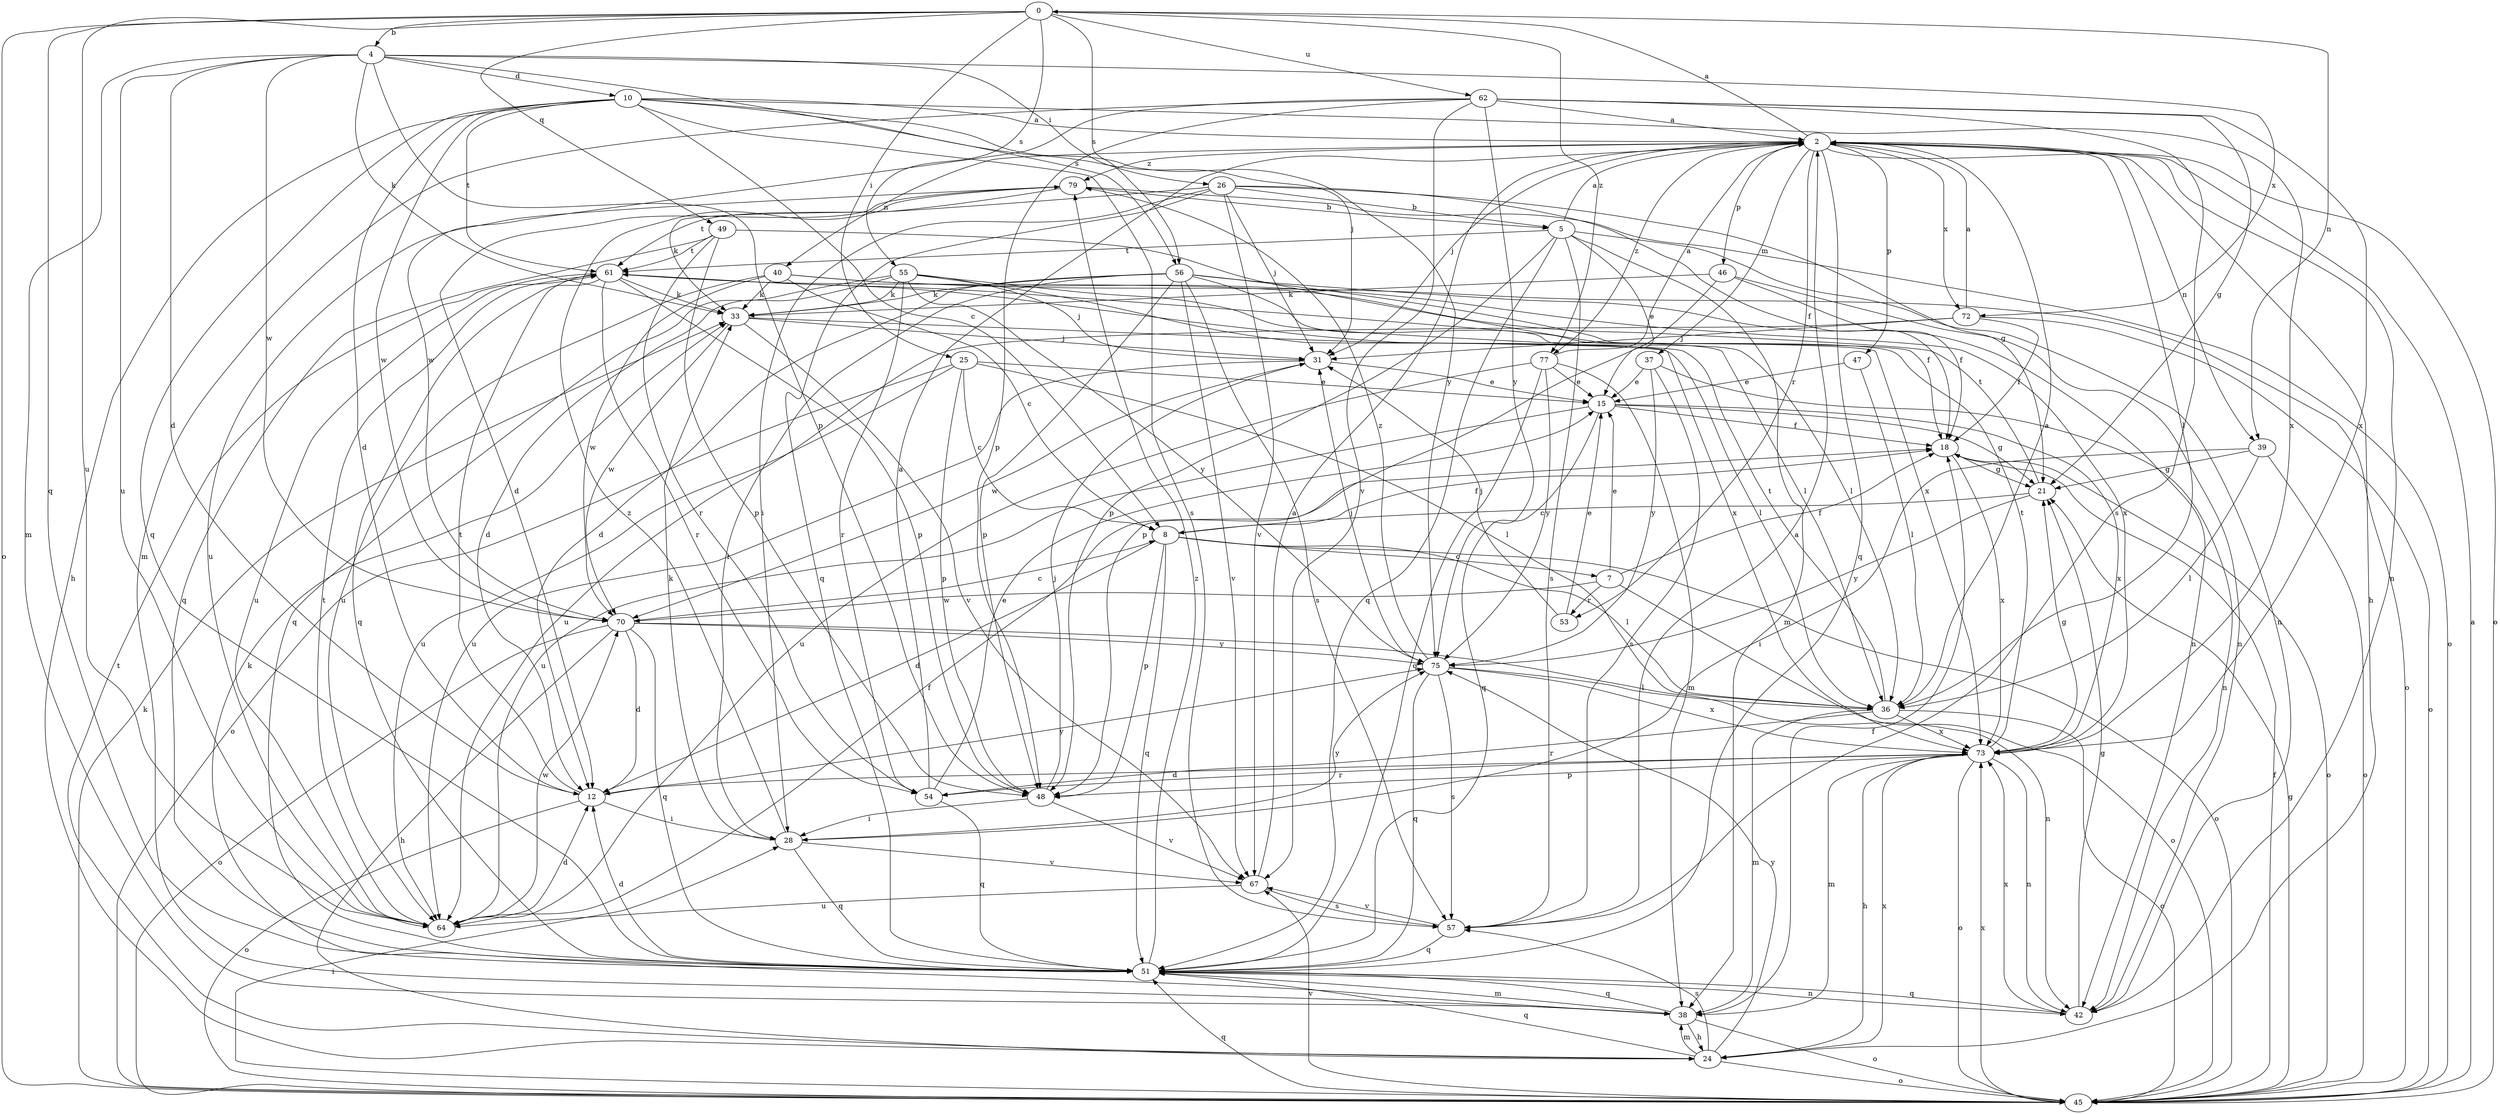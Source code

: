 strict digraph  {
0;
2;
4;
5;
7;
8;
10;
12;
15;
18;
21;
24;
25;
26;
28;
31;
33;
36;
37;
38;
39;
40;
42;
45;
46;
47;
48;
49;
51;
53;
54;
55;
56;
57;
61;
62;
64;
67;
70;
72;
73;
75;
77;
79;
0 -> 4  [label=b];
0 -> 25  [label=i];
0 -> 39  [label=n];
0 -> 45  [label=o];
0 -> 49  [label=q];
0 -> 51  [label=q];
0 -> 55  [label=s];
0 -> 56  [label=s];
0 -> 62  [label=u];
0 -> 64  [label=u];
0 -> 77  [label=z];
2 -> 0  [label=a];
2 -> 24  [label=h];
2 -> 31  [label=j];
2 -> 36  [label=l];
2 -> 37  [label=m];
2 -> 39  [label=n];
2 -> 40  [label=n];
2 -> 42  [label=n];
2 -> 45  [label=o];
2 -> 46  [label=p];
2 -> 47  [label=p];
2 -> 51  [label=q];
2 -> 53  [label=r];
2 -> 72  [label=x];
2 -> 77  [label=z];
2 -> 79  [label=z];
4 -> 10  [label=d];
4 -> 12  [label=d];
4 -> 26  [label=i];
4 -> 33  [label=k];
4 -> 38  [label=m];
4 -> 48  [label=p];
4 -> 56  [label=s];
4 -> 64  [label=u];
4 -> 70  [label=w];
4 -> 72  [label=x];
5 -> 2  [label=a];
5 -> 15  [label=e];
5 -> 38  [label=m];
5 -> 42  [label=n];
5 -> 48  [label=p];
5 -> 51  [label=q];
5 -> 57  [label=s];
5 -> 61  [label=t];
7 -> 15  [label=e];
7 -> 18  [label=f];
7 -> 45  [label=o];
7 -> 53  [label=r];
7 -> 70  [label=w];
8 -> 7  [label=c];
8 -> 12  [label=d];
8 -> 18  [label=f];
8 -> 36  [label=l];
8 -> 45  [label=o];
8 -> 48  [label=p];
8 -> 51  [label=q];
10 -> 2  [label=a];
10 -> 8  [label=c];
10 -> 12  [label=d];
10 -> 24  [label=h];
10 -> 31  [label=j];
10 -> 51  [label=q];
10 -> 57  [label=s];
10 -> 61  [label=t];
10 -> 70  [label=w];
10 -> 73  [label=x];
10 -> 75  [label=y];
12 -> 28  [label=i];
12 -> 45  [label=o];
12 -> 61  [label=t];
12 -> 75  [label=y];
15 -> 18  [label=f];
15 -> 21  [label=g];
15 -> 51  [label=q];
15 -> 64  [label=u];
15 -> 73  [label=x];
18 -> 21  [label=g];
18 -> 45  [label=o];
18 -> 73  [label=x];
21 -> 8  [label=c];
21 -> 61  [label=t];
21 -> 75  [label=y];
24 -> 38  [label=m];
24 -> 45  [label=o];
24 -> 51  [label=q];
24 -> 57  [label=s];
24 -> 61  [label=t];
24 -> 73  [label=x];
24 -> 75  [label=y];
25 -> 8  [label=c];
25 -> 15  [label=e];
25 -> 36  [label=l];
25 -> 45  [label=o];
25 -> 48  [label=p];
25 -> 64  [label=u];
26 -> 5  [label=b];
26 -> 18  [label=f];
26 -> 21  [label=g];
26 -> 28  [label=i];
26 -> 31  [label=j];
26 -> 51  [label=q];
26 -> 61  [label=t];
26 -> 67  [label=v];
28 -> 33  [label=k];
28 -> 51  [label=q];
28 -> 67  [label=v];
28 -> 75  [label=y];
28 -> 79  [label=z];
31 -> 15  [label=e];
31 -> 64  [label=u];
31 -> 70  [label=w];
33 -> 31  [label=j];
33 -> 36  [label=l];
33 -> 67  [label=v];
33 -> 70  [label=w];
36 -> 2  [label=a];
36 -> 38  [label=m];
36 -> 45  [label=o];
36 -> 54  [label=r];
36 -> 61  [label=t];
36 -> 73  [label=x];
37 -> 15  [label=e];
37 -> 42  [label=n];
37 -> 57  [label=s];
37 -> 75  [label=y];
38 -> 18  [label=f];
38 -> 24  [label=h];
38 -> 33  [label=k];
38 -> 45  [label=o];
38 -> 51  [label=q];
39 -> 21  [label=g];
39 -> 28  [label=i];
39 -> 36  [label=l];
39 -> 45  [label=o];
40 -> 8  [label=c];
40 -> 33  [label=k];
40 -> 45  [label=o];
40 -> 64  [label=u];
40 -> 70  [label=w];
40 -> 73  [label=x];
42 -> 21  [label=g];
42 -> 51  [label=q];
42 -> 73  [label=x];
45 -> 2  [label=a];
45 -> 18  [label=f];
45 -> 21  [label=g];
45 -> 28  [label=i];
45 -> 33  [label=k];
45 -> 51  [label=q];
45 -> 67  [label=v];
45 -> 73  [label=x];
46 -> 18  [label=f];
46 -> 33  [label=k];
46 -> 42  [label=n];
46 -> 48  [label=p];
47 -> 15  [label=e];
47 -> 36  [label=l];
48 -> 28  [label=i];
48 -> 31  [label=j];
48 -> 67  [label=v];
49 -> 48  [label=p];
49 -> 51  [label=q];
49 -> 54  [label=r];
49 -> 61  [label=t];
49 -> 73  [label=x];
51 -> 12  [label=d];
51 -> 38  [label=m];
51 -> 42  [label=n];
51 -> 79  [label=z];
53 -> 15  [label=e];
53 -> 31  [label=j];
54 -> 2  [label=a];
54 -> 15  [label=e];
54 -> 51  [label=q];
55 -> 12  [label=d];
55 -> 31  [label=j];
55 -> 33  [label=k];
55 -> 36  [label=l];
55 -> 51  [label=q];
55 -> 54  [label=r];
55 -> 73  [label=x];
55 -> 75  [label=y];
56 -> 12  [label=d];
56 -> 18  [label=f];
56 -> 28  [label=i];
56 -> 33  [label=k];
56 -> 36  [label=l];
56 -> 42  [label=n];
56 -> 48  [label=p];
56 -> 57  [label=s];
56 -> 67  [label=v];
57 -> 2  [label=a];
57 -> 51  [label=q];
57 -> 67  [label=v];
61 -> 33  [label=k];
61 -> 48  [label=p];
61 -> 51  [label=q];
61 -> 54  [label=r];
61 -> 64  [label=u];
62 -> 2  [label=a];
62 -> 21  [label=g];
62 -> 38  [label=m];
62 -> 48  [label=p];
62 -> 57  [label=s];
62 -> 67  [label=v];
62 -> 70  [label=w];
62 -> 73  [label=x];
62 -> 75  [label=y];
64 -> 12  [label=d];
64 -> 18  [label=f];
64 -> 61  [label=t];
64 -> 70  [label=w];
67 -> 2  [label=a];
67 -> 57  [label=s];
67 -> 64  [label=u];
70 -> 8  [label=c];
70 -> 12  [label=d];
70 -> 24  [label=h];
70 -> 42  [label=n];
70 -> 45  [label=o];
70 -> 51  [label=q];
70 -> 75  [label=y];
72 -> 2  [label=a];
72 -> 18  [label=f];
72 -> 31  [label=j];
72 -> 45  [label=o];
72 -> 64  [label=u];
73 -> 12  [label=d];
73 -> 21  [label=g];
73 -> 24  [label=h];
73 -> 38  [label=m];
73 -> 42  [label=n];
73 -> 45  [label=o];
73 -> 48  [label=p];
73 -> 54  [label=r];
73 -> 61  [label=t];
75 -> 31  [label=j];
75 -> 36  [label=l];
75 -> 51  [label=q];
75 -> 57  [label=s];
75 -> 73  [label=x];
75 -> 79  [label=z];
77 -> 2  [label=a];
77 -> 15  [label=e];
77 -> 38  [label=m];
77 -> 51  [label=q];
77 -> 64  [label=u];
77 -> 75  [label=y];
79 -> 5  [label=b];
79 -> 12  [label=d];
79 -> 33  [label=k];
79 -> 45  [label=o];
79 -> 64  [label=u];
}
